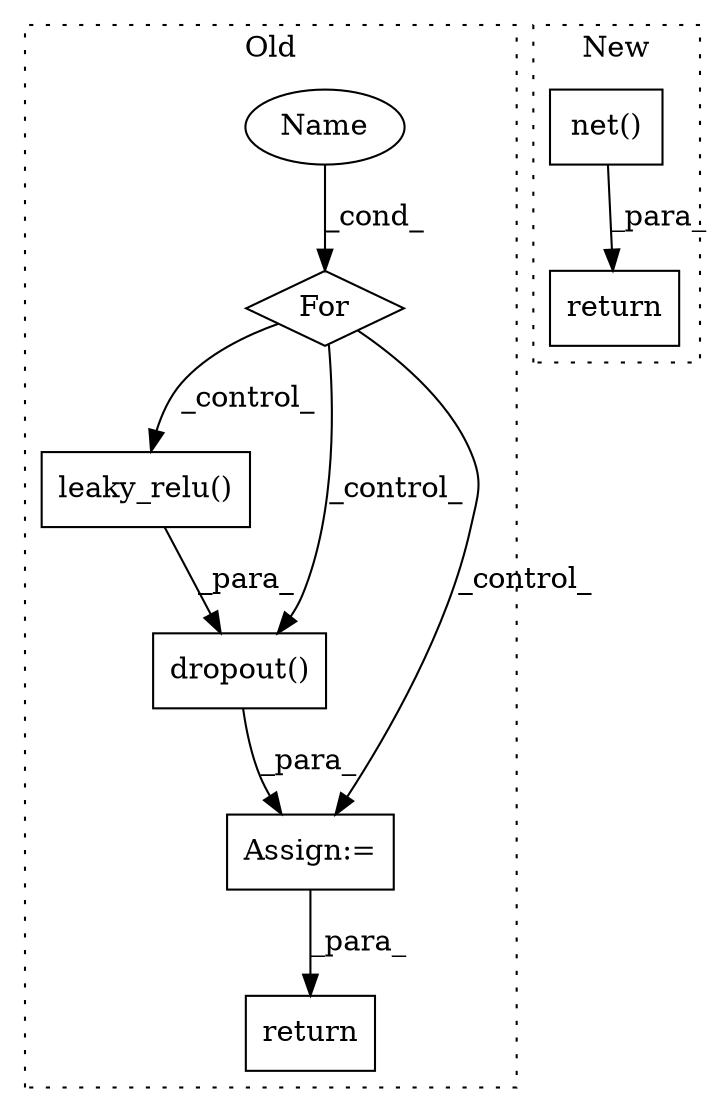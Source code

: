 digraph G {
subgraph cluster0 {
1 [label="leaky_relu()" a="75" s="929,955" l="13,1" shape="box"];
3 [label="Name" a="87" s="865" l="4" shape="ellipse"];
4 [label="dropout()" a="75" s="916,956" l="13,1" shape="box"];
5 [label="For" a="107" s="855,898" l="4,14" shape="diamond"];
6 [label="Assign:=" a="68" s="913" l="3" shape="box"];
8 [label="return" a="93" s="988" l="7" shape="box"];
label = "Old";
style="dotted";
}
subgraph cluster1 {
2 [label="net()" a="75" s="826,836" l="9,1" shape="box"];
7 [label="return" a="93" s="819" l="7" shape="box"];
label = "New";
style="dotted";
}
1 -> 4 [label="_para_"];
2 -> 7 [label="_para_"];
3 -> 5 [label="_cond_"];
4 -> 6 [label="_para_"];
5 -> 1 [label="_control_"];
5 -> 6 [label="_control_"];
5 -> 4 [label="_control_"];
6 -> 8 [label="_para_"];
}